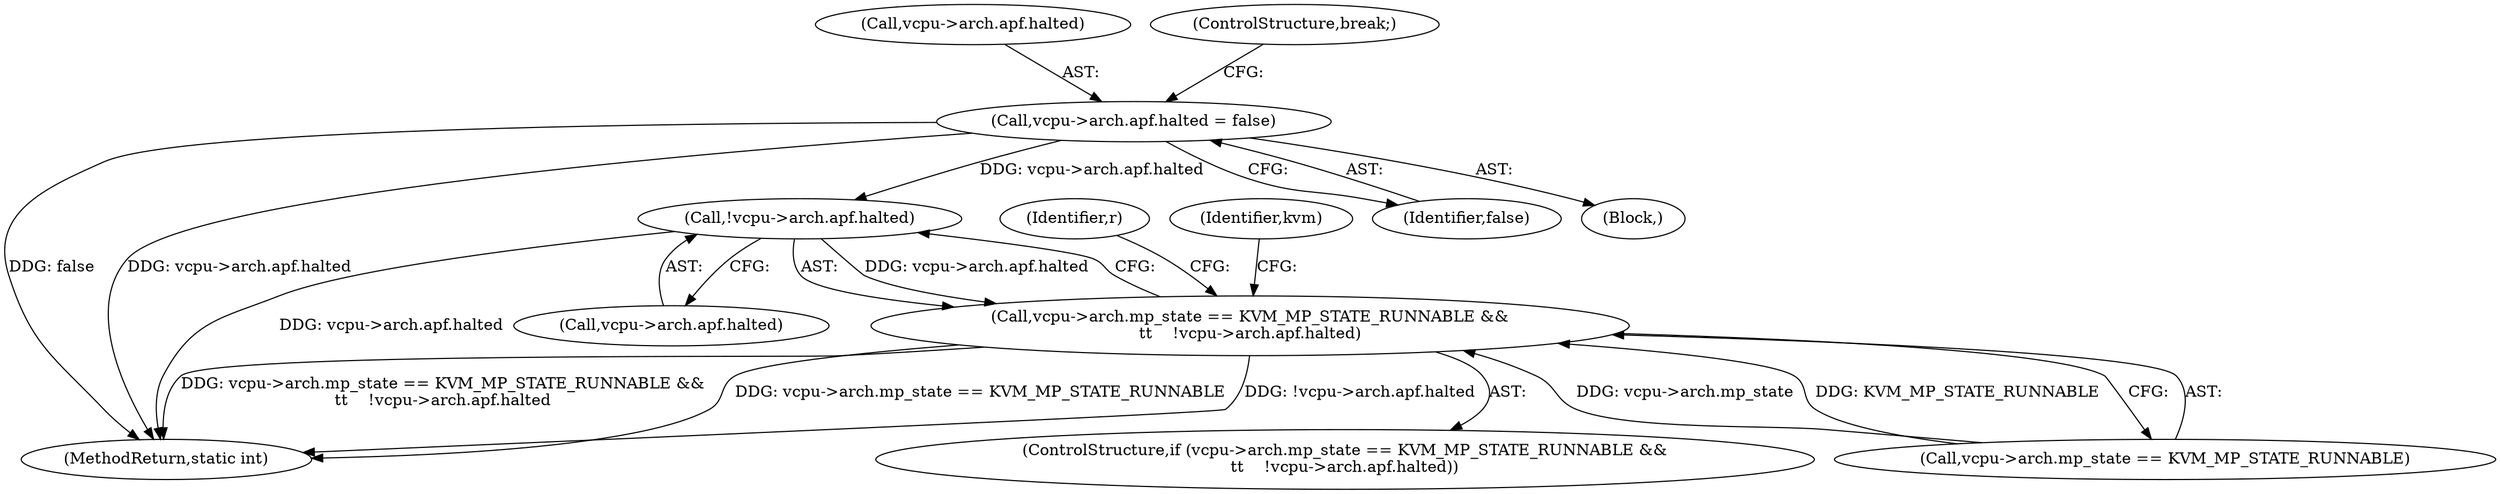 digraph "0_linux_fda4e2e85589191b123d31cdc21fd33ee70f50fd_2@pointer" {
"1000136" [label="(Call,!vcpu->arch.apf.halted)"];
"1000201" [label="(Call,vcpu->arch.apf.halted = false)"];
"1000128" [label="(Call,vcpu->arch.mp_state == KVM_MP_STATE_RUNNABLE &&\n\t\t    !vcpu->arch.apf.halted)"];
"1000311" [label="(MethodReturn,static int)"];
"1000129" [label="(Call,vcpu->arch.mp_state == KVM_MP_STATE_RUNNABLE)"];
"1000202" [label="(Call,vcpu->arch.apf.halted)"];
"1000127" [label="(ControlStructure,if (vcpu->arch.mp_state == KVM_MP_STATE_RUNNABLE &&\n\t\t    !vcpu->arch.apf.halted))"];
"1000136" [label="(Call,!vcpu->arch.apf.halted)"];
"1000210" [label="(ControlStructure,break;)"];
"1000145" [label="(Identifier,r)"];
"1000128" [label="(Call,vcpu->arch.mp_state == KVM_MP_STATE_RUNNABLE &&\n\t\t    !vcpu->arch.apf.halted)"];
"1000153" [label="(Identifier,kvm)"];
"1000201" [label="(Call,vcpu->arch.apf.halted = false)"];
"1000209" [label="(Identifier,false)"];
"1000182" [label="(Block,)"];
"1000137" [label="(Call,vcpu->arch.apf.halted)"];
"1000136" -> "1000128"  [label="AST: "];
"1000136" -> "1000137"  [label="CFG: "];
"1000137" -> "1000136"  [label="AST: "];
"1000128" -> "1000136"  [label="CFG: "];
"1000136" -> "1000311"  [label="DDG: vcpu->arch.apf.halted"];
"1000136" -> "1000128"  [label="DDG: vcpu->arch.apf.halted"];
"1000201" -> "1000136"  [label="DDG: vcpu->arch.apf.halted"];
"1000201" -> "1000182"  [label="AST: "];
"1000201" -> "1000209"  [label="CFG: "];
"1000202" -> "1000201"  [label="AST: "];
"1000209" -> "1000201"  [label="AST: "];
"1000210" -> "1000201"  [label="CFG: "];
"1000201" -> "1000311"  [label="DDG: false"];
"1000201" -> "1000311"  [label="DDG: vcpu->arch.apf.halted"];
"1000128" -> "1000127"  [label="AST: "];
"1000128" -> "1000129"  [label="CFG: "];
"1000129" -> "1000128"  [label="AST: "];
"1000145" -> "1000128"  [label="CFG: "];
"1000153" -> "1000128"  [label="CFG: "];
"1000128" -> "1000311"  [label="DDG: vcpu->arch.mp_state == KVM_MP_STATE_RUNNABLE"];
"1000128" -> "1000311"  [label="DDG: !vcpu->arch.apf.halted"];
"1000128" -> "1000311"  [label="DDG: vcpu->arch.mp_state == KVM_MP_STATE_RUNNABLE &&\n\t\t    !vcpu->arch.apf.halted"];
"1000129" -> "1000128"  [label="DDG: vcpu->arch.mp_state"];
"1000129" -> "1000128"  [label="DDG: KVM_MP_STATE_RUNNABLE"];
}
